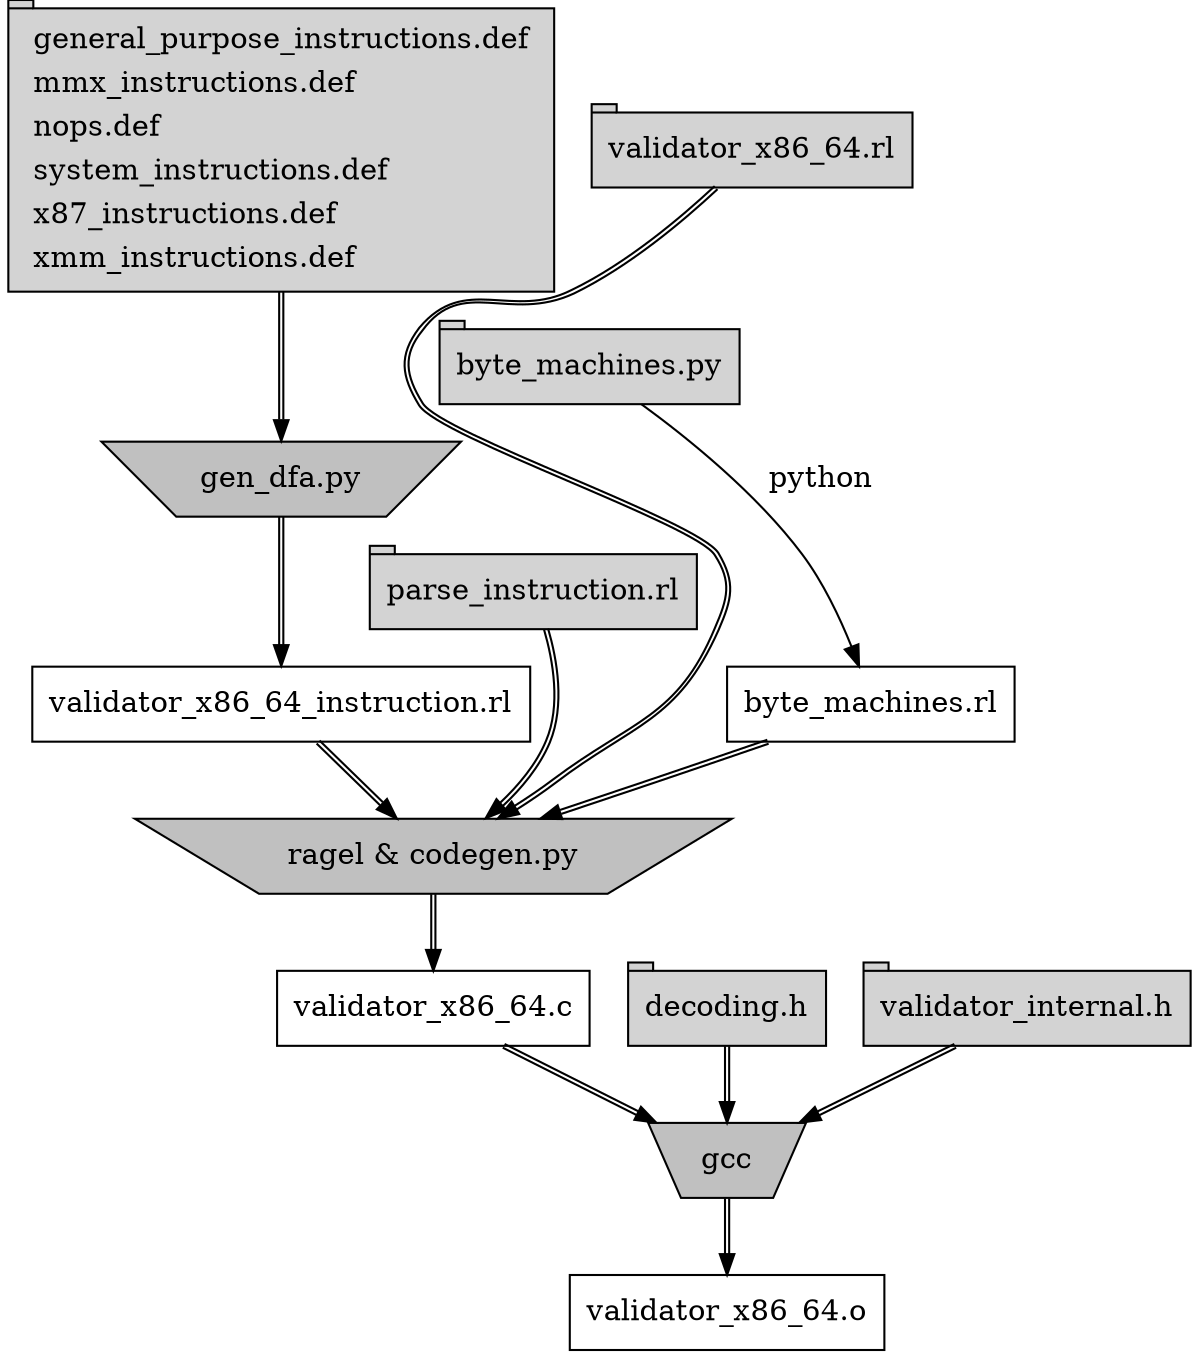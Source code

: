digraph files64 {
	node [shape=tab];
	def_files [label=<
	  <table border="0">
	    <tr><td align="left">general_purpose_instructions.def</td></tr>
	    <tr><td align="left">mmx_instructions.def</td></tr>
	    <tr><td align="left">nops.def</td></tr>
	    <tr><td align="left">system_instructions.def</td></tr>
	    <tr><td align="left">x87_instructions.def</td></tr>
	    <tr><td align="left">xmm_instructions.def</td></tr></table>
	> style="filled" fillcolor="lightgray"];
	byte_machines_py [label="byte_machines.py" style="filled" fillcolor="lightgray"];
	parse_instruction_rl [label="parse_instruction.rl" style="filled" fillcolor="lightgray"];
	validator_x86_64_rl [label="validator_x86_64.rl" style="filled" fillcolor="lightgray"];
	decoding_h [label="decoding.h" style="filled" fillcolor="lightgray"];
	validator_internal_h [label="validator_internal.h" style="filled" fillcolor="lightgray"];
	node [shape="invtrapezium"];
	gen_dfa [label="gen_dfa.py" style="filled" fillcolor="gray"];
	ragel [label="ragel & codegen.py" style="filled" fillcolor="gray"];
	gcc [label="gcc" style="filled" fillcolor="gray"];
	node [shape=rect];
	validator_x86_64_c [label="validator_x86_64.c"];
	validator_x86_64_instruction_rl [label="validator_x86_64_instruction.rl"];
	byte_machines_rl [label="byte_machines.rl"];
	validator_x86_64_o [label="validator_x86_64.o"];
	def_files -> gen_dfa [color="black:black"];
	gen_dfa -> validator_x86_64_instruction_rl [color="black:black"];
	byte_machines_py -> byte_machines_rl [label="python" weight="0"];
	byte_machines_rl -> ragel [color="black:black"];
	parse_instruction_rl -> ragel [color="black:black" weight="0"];
	validator_x86_64_rl -> ragel [color="black:black" weight="0"];
	validator_x86_64_instruction_rl -> ragel [color="black:black"];
	ragel -> validator_x86_64_c [color="black:black"];
	validator_x86_64_c -> gcc [color="black:black"];
	decoding_h -> gcc [color="black:black"];
	validator_internal_h -> gcc [color="black:black"];
	gcc -> validator_x86_64_o [color="black:black"];
}
